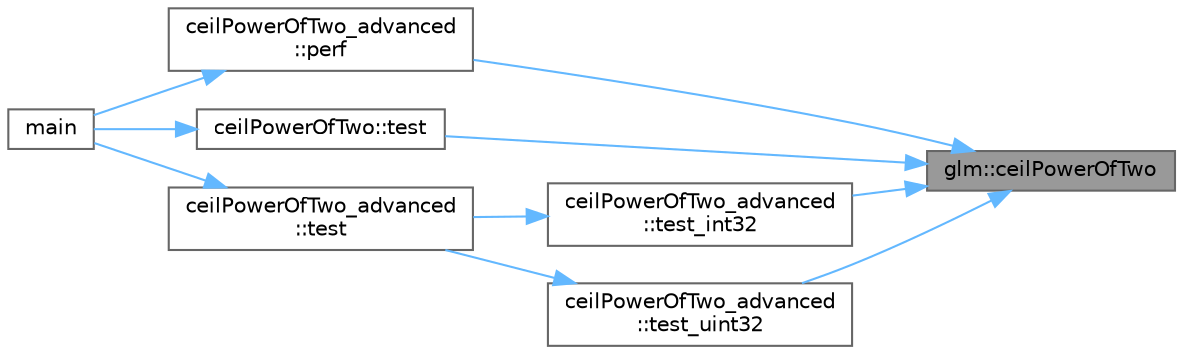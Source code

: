 digraph "glm::ceilPowerOfTwo"
{
 // LATEX_PDF_SIZE
  bgcolor="transparent";
  edge [fontname=Helvetica,fontsize=10,labelfontname=Helvetica,labelfontsize=10];
  node [fontname=Helvetica,fontsize=10,shape=box,height=0.2,width=0.4];
  rankdir="RL";
  Node1 [id="Node000001",label="glm::ceilPowerOfTwo",height=0.2,width=0.4,color="gray40", fillcolor="grey60", style="filled", fontcolor="black",tooltip=" "];
  Node1 -> Node2 [id="edge10_Node000001_Node000002",dir="back",color="steelblue1",style="solid",tooltip=" "];
  Node2 [id="Node000002",label="ceilPowerOfTwo_advanced\l::perf",height=0.2,width=0.4,color="grey40", fillcolor="white", style="filled",URL="$namespaceceil_power_of_two__advanced.html#ae3cef11ef6bf55b38da827a977116566",tooltip=" "];
  Node2 -> Node3 [id="edge11_Node000002_Node000003",dir="back",color="steelblue1",style="solid",tooltip=" "];
  Node3 [id="Node000003",label="main",height=0.2,width=0.4,color="grey40", fillcolor="white", style="filled",URL="$_classes_2lib_2glm_2test_2gtc_2gtc__round_8cpp.html#ae66f6b31b5ad750f1fe042a706a4e3d4",tooltip=" "];
  Node1 -> Node4 [id="edge12_Node000001_Node000004",dir="back",color="steelblue1",style="solid",tooltip=" "];
  Node4 [id="Node000004",label="ceilPowerOfTwo::test",height=0.2,width=0.4,color="grey40", fillcolor="white", style="filled",URL="$namespaceceil_power_of_two.html#a3bf4f7de3599fc63f36d845ea9227d69",tooltip=" "];
  Node4 -> Node3 [id="edge13_Node000004_Node000003",dir="back",color="steelblue1",style="solid",tooltip=" "];
  Node1 -> Node5 [id="edge14_Node000001_Node000005",dir="back",color="steelblue1",style="solid",tooltip=" "];
  Node5 [id="Node000005",label="ceilPowerOfTwo_advanced\l::test_int32",height=0.2,width=0.4,color="grey40", fillcolor="white", style="filled",URL="$namespaceceil_power_of_two__advanced.html#ad52507d6c22f545021982230f874410e",tooltip=" "];
  Node5 -> Node6 [id="edge15_Node000005_Node000006",dir="back",color="steelblue1",style="solid",tooltip=" "];
  Node6 [id="Node000006",label="ceilPowerOfTwo_advanced\l::test",height=0.2,width=0.4,color="grey40", fillcolor="white", style="filled",URL="$namespaceceil_power_of_two__advanced.html#acbad935c8c2a322dd555652029414ca0",tooltip=" "];
  Node6 -> Node3 [id="edge16_Node000006_Node000003",dir="back",color="steelblue1",style="solid",tooltip=" "];
  Node1 -> Node7 [id="edge17_Node000001_Node000007",dir="back",color="steelblue1",style="solid",tooltip=" "];
  Node7 [id="Node000007",label="ceilPowerOfTwo_advanced\l::test_uint32",height=0.2,width=0.4,color="grey40", fillcolor="white", style="filled",URL="$namespaceceil_power_of_two__advanced.html#a9d5f2a79e7e32840ba2d4480c0995f9f",tooltip=" "];
  Node7 -> Node6 [id="edge18_Node000007_Node000006",dir="back",color="steelblue1",style="solid",tooltip=" "];
}
